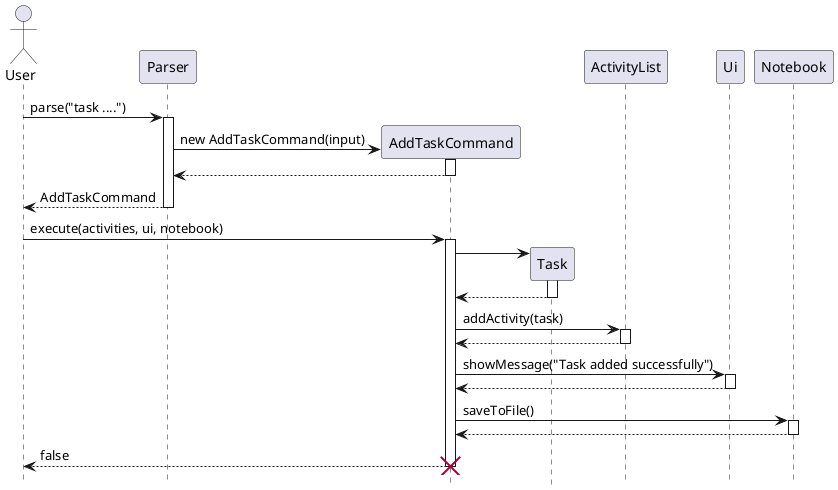 @startuml
'https://plantuml.com/sequence-diagram

hide footbox
 actor User
 participant Parser
 participant AddTaskCommand
 participant Task
 participant ActivityList
 participant Ui
 participant Notebook

 ' Step 1: User input is parsed
 User -> Parser : parse("task ....")
 activate Parser

 ' Parser creates AddTaskCommand
 create AddTaskCommand
 Parser -> AddTaskCommand : new AddTaskCommand(input)
 activate AddTaskCommand
 AddTaskCommand --> Parser
 deactivate AddTaskCommand

 ' Parser returns command to User
 Parser --> User : AddTaskCommand
 deactivate Parser

 ' Step 2: User executes the command
 User -> AddTaskCommand : execute(activities, ui, notebook)
 activate AddTaskCommand

 ' Inside execute(): create a new Task
 create Task
 AddTaskCommand -> Task
 activate Task
 Task --> AddTaskCommand
 deactivate Task

 ' Add the task to ActivityList
 AddTaskCommand -> ActivityList : addActivity(task)
 activate ActivityList
 ActivityList --> AddTaskCommand
 deactivate ActivityList

 ' Show a message through Ui
 AddTaskCommand -> Ui : showMessage("Task added successfully")
 activate Ui
 Ui --> AddTaskCommand
 deactivate Ui

 ' Save to file using Notebook
 AddTaskCommand -> Notebook : saveToFile()
 activate Notebook
 Notebook --> AddTaskCommand
 deactivate Notebook

 ' Return value to user
 AddTaskCommand --> User : false
 deactivate AddTaskCommand
 destroy AddTaskCommand
@enduml
